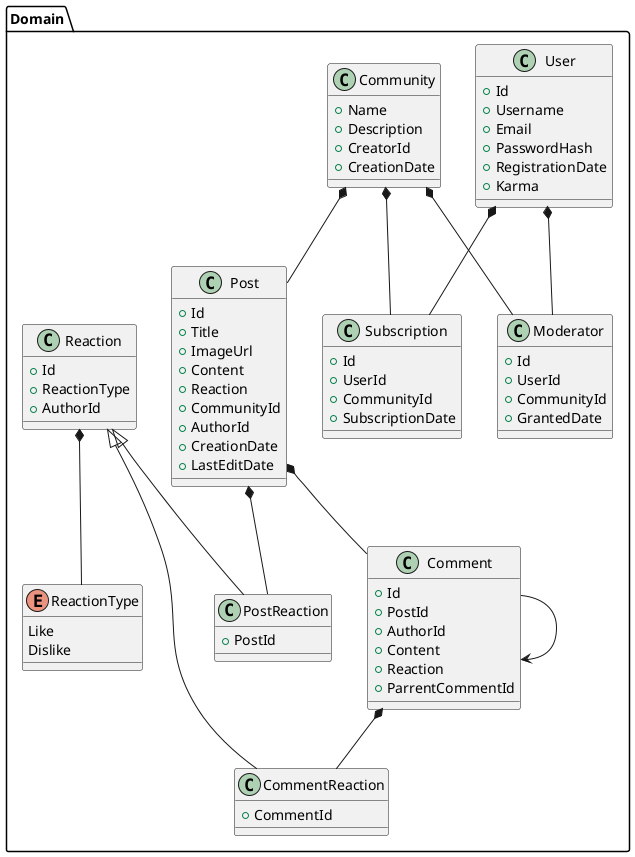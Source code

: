 @startuml

package Domain {
    class User{
        + Id
        + Username
        + Email
        + PasswordHash
        + RegistrationDate
        + Karma
    }
    
    class Comment{
        + Id
        + PostId
        + AuthorId
        + Content
        + Reaction
        + ParrentCommentId
    }
    
    class Post{
        + Id
        + Title
        + ImageUrl
        + Content
        + Reaction
        + CommunityId
        + AuthorId
        + CreationDate
        + LastEditDate
    }
    
    class Community {
        + Name
        + Description
        + CreatorId
        + CreationDate
    }
    
    class Reaction {
        + Id
        + ReactionType
        + AuthorId
    }
    
    class PostReaction {
        + PostId
    }
    
    class CommentReaction {
        + CommentId
    }
    
    enum ReactionType{
        Like
        Dislike
    }
    
    class Subscription {
        + Id
        + UserId
        + CommunityId
        + SubscriptionDate
    }
    
    class Moderator {
        + Id
        + UserId
        + CommunityId
        + GrantedDate
    }
    
    'Relations'
    Community *-- Post
    Community *-- Subscription
    Community *-- Moderator
    
    User *-- Subscription
    User *-- Moderator
    
    Post *-- Comment
    Post *-- PostReaction
    
    Comment *-- CommentReaction
    Comment --> Comment
    
    Reaction <|-- CommentReaction
    Reaction <|-- PostReaction
    Reaction *-- ReactionType
}

@enduml

